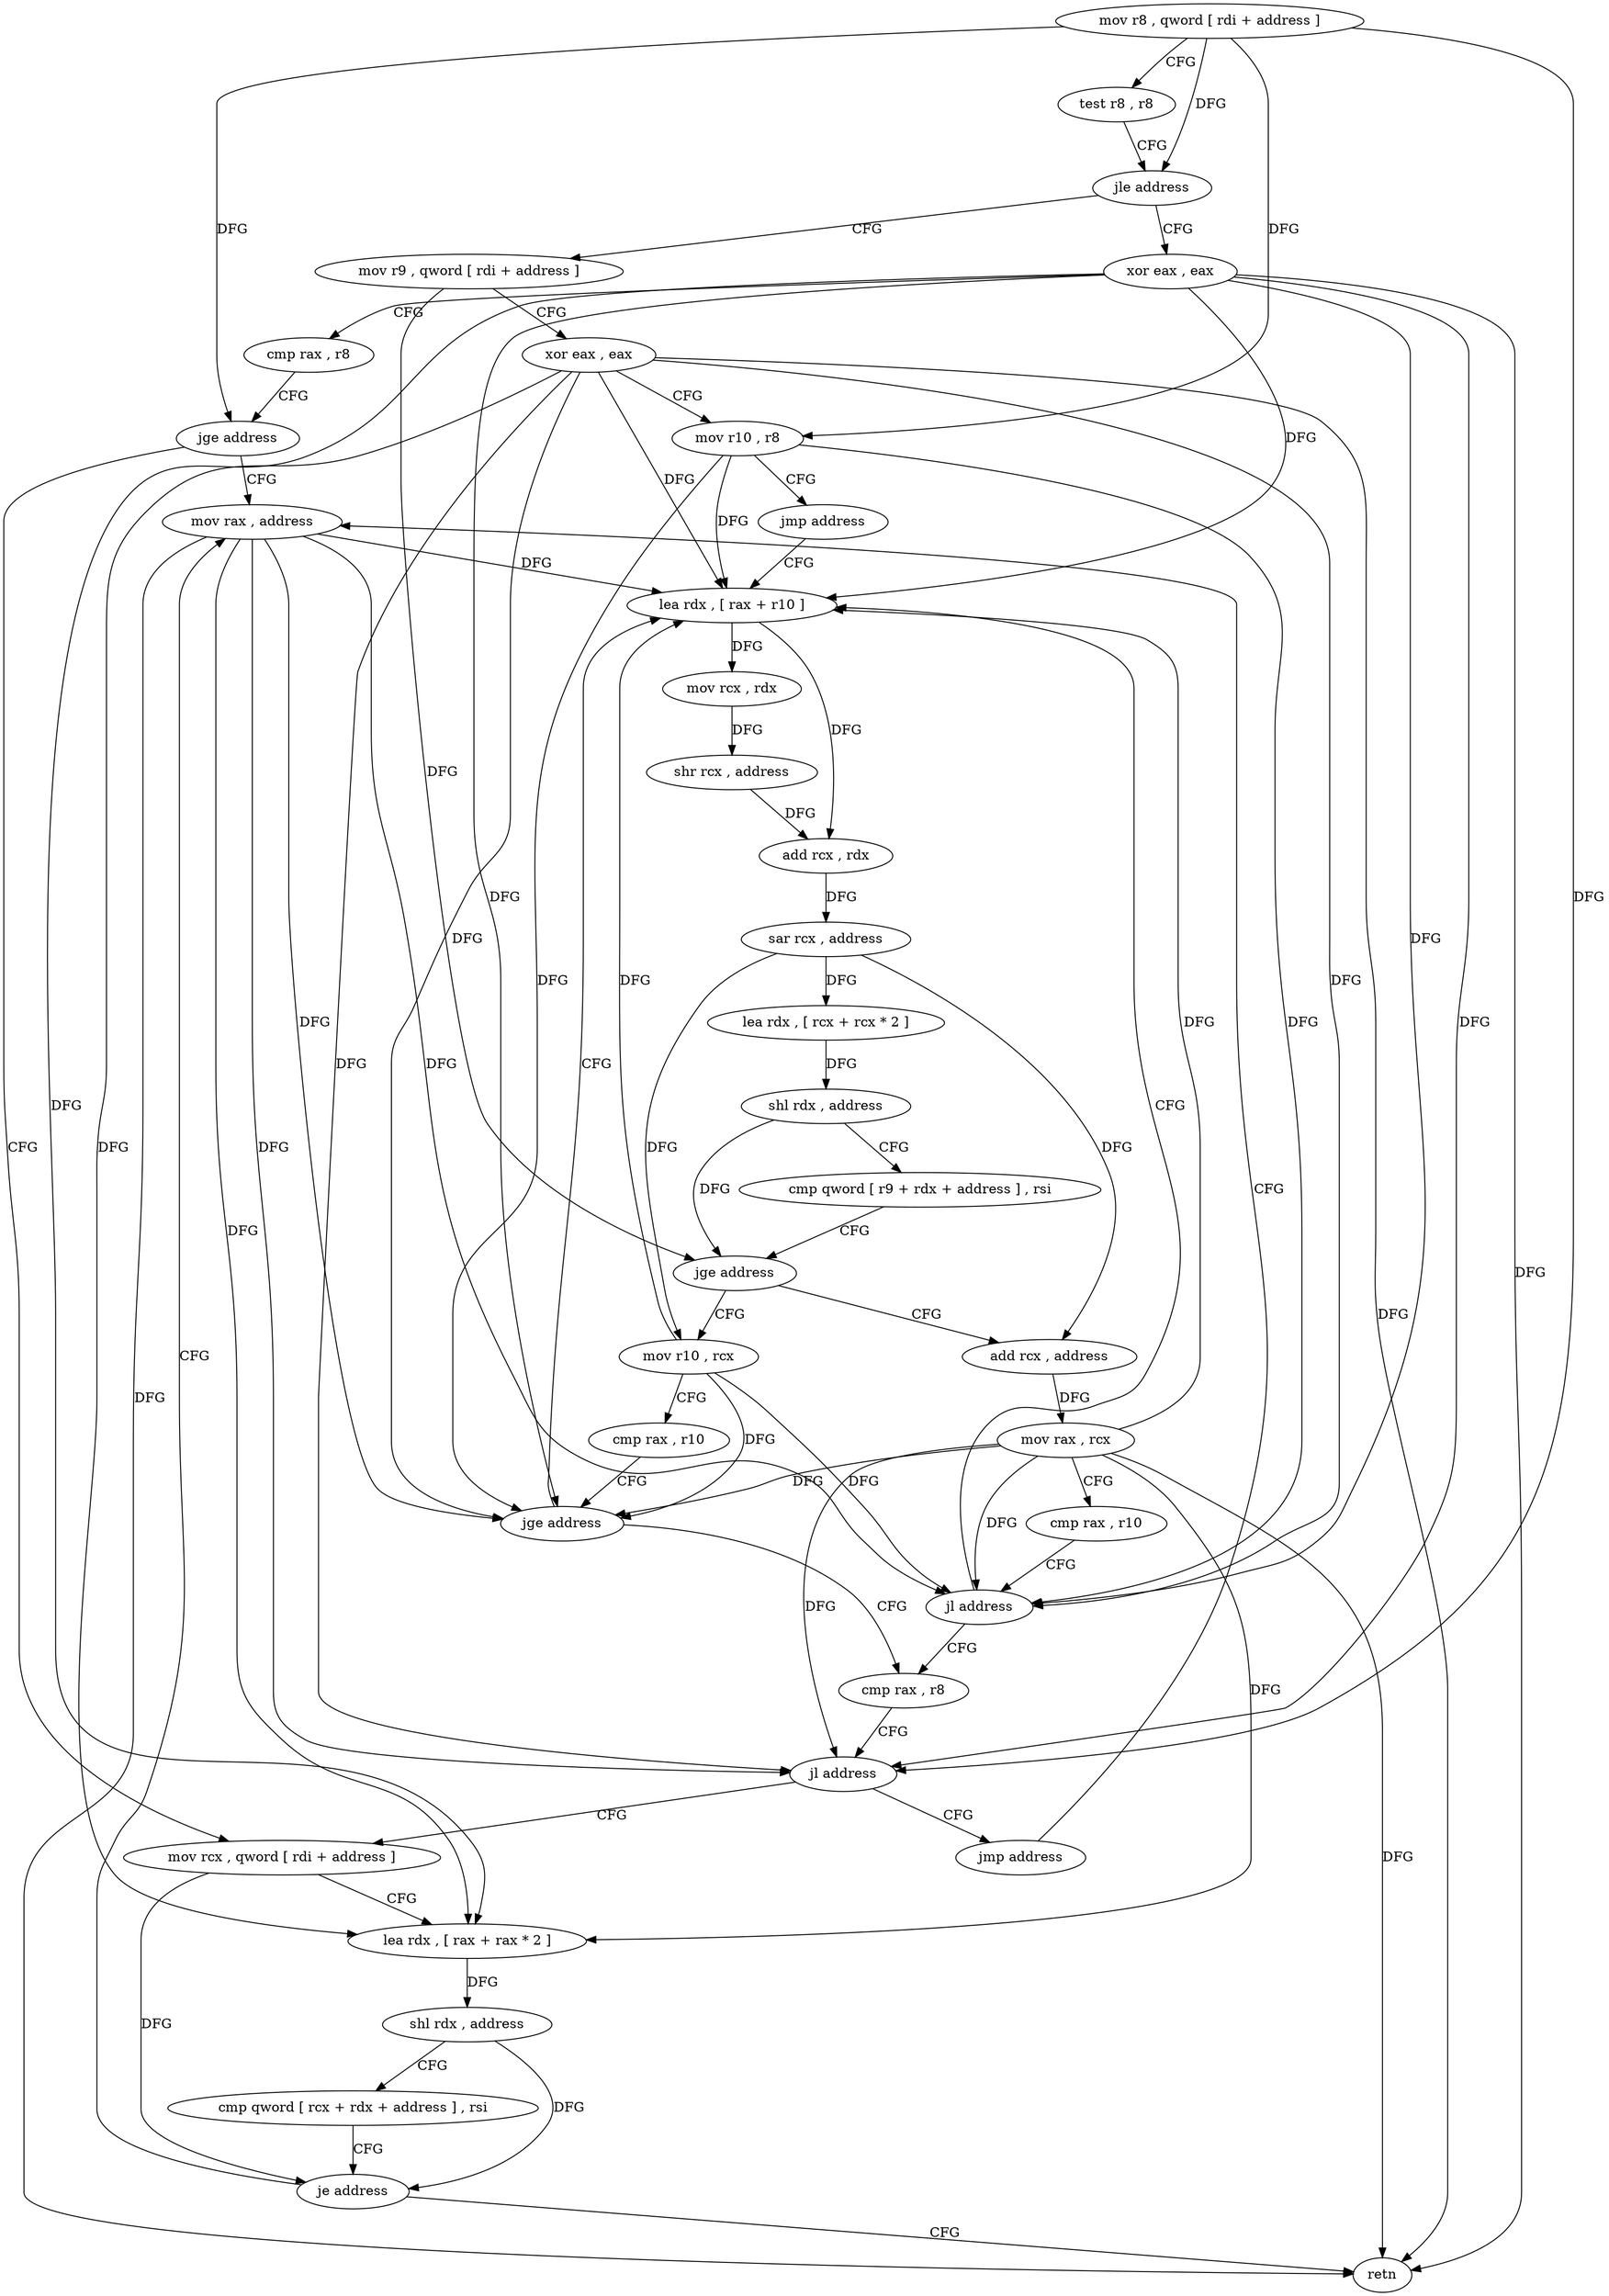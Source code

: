 digraph "func" {
"4251248" [label = "mov r8 , qword [ rdi + address ]" ]
"4251255" [label = "test r8 , r8" ]
"4251258" [label = "jle address" ]
"4251339" [label = "xor eax , eax" ]
"4251260" [label = "mov r9 , qword [ rdi + address ]" ]
"4251341" [label = "cmp rax , r8" ]
"4251344" [label = "jge address" ]
"4251368" [label = "mov rax , address" ]
"4251346" [label = "mov rcx , qword [ rdi + address ]" ]
"4251267" [label = "xor eax , eax" ]
"4251269" [label = "mov r10 , r8" ]
"4251272" [label = "jmp address" ]
"4251288" [label = "lea rdx , [ rax + r10 ]" ]
"4251375" [label = "retn" ]
"4251353" [label = "lea rdx , [ rax + rax * 2 ]" ]
"4251357" [label = "shl rdx , address" ]
"4251361" [label = "cmp qword [ rcx + rdx + address ] , rsi" ]
"4251366" [label = "je address" ]
"4251292" [label = "mov rcx , rdx" ]
"4251295" [label = "shr rcx , address" ]
"4251299" [label = "add rcx , rdx" ]
"4251302" [label = "sar rcx , address" ]
"4251305" [label = "lea rdx , [ rcx + rcx * 2 ]" ]
"4251309" [label = "shl rdx , address" ]
"4251313" [label = "cmp qword [ r9 + rdx + address ] , rsi" ]
"4251318" [label = "jge address" ]
"4251280" [label = "mov r10 , rcx" ]
"4251320" [label = "add rcx , address" ]
"4251283" [label = "cmp rax , r10" ]
"4251286" [label = "jge address" ]
"4251332" [label = "cmp rax , r8" ]
"4251324" [label = "mov rax , rcx" ]
"4251327" [label = "cmp rax , r10" ]
"4251330" [label = "jl address" ]
"4251335" [label = "jl address" ]
"4251337" [label = "jmp address" ]
"4251248" -> "4251255" [ label = "CFG" ]
"4251248" -> "4251258" [ label = "DFG" ]
"4251248" -> "4251344" [ label = "DFG" ]
"4251248" -> "4251269" [ label = "DFG" ]
"4251248" -> "4251335" [ label = "DFG" ]
"4251255" -> "4251258" [ label = "CFG" ]
"4251258" -> "4251339" [ label = "CFG" ]
"4251258" -> "4251260" [ label = "CFG" ]
"4251339" -> "4251341" [ label = "CFG" ]
"4251339" -> "4251353" [ label = "DFG" ]
"4251339" -> "4251288" [ label = "DFG" ]
"4251339" -> "4251375" [ label = "DFG" ]
"4251339" -> "4251286" [ label = "DFG" ]
"4251339" -> "4251330" [ label = "DFG" ]
"4251339" -> "4251335" [ label = "DFG" ]
"4251260" -> "4251267" [ label = "CFG" ]
"4251260" -> "4251318" [ label = "DFG" ]
"4251341" -> "4251344" [ label = "CFG" ]
"4251344" -> "4251368" [ label = "CFG" ]
"4251344" -> "4251346" [ label = "CFG" ]
"4251368" -> "4251375" [ label = "DFG" ]
"4251368" -> "4251353" [ label = "DFG" ]
"4251368" -> "4251288" [ label = "DFG" ]
"4251368" -> "4251286" [ label = "DFG" ]
"4251368" -> "4251330" [ label = "DFG" ]
"4251368" -> "4251335" [ label = "DFG" ]
"4251346" -> "4251353" [ label = "CFG" ]
"4251346" -> "4251366" [ label = "DFG" ]
"4251267" -> "4251269" [ label = "CFG" ]
"4251267" -> "4251353" [ label = "DFG" ]
"4251267" -> "4251288" [ label = "DFG" ]
"4251267" -> "4251375" [ label = "DFG" ]
"4251267" -> "4251286" [ label = "DFG" ]
"4251267" -> "4251330" [ label = "DFG" ]
"4251267" -> "4251335" [ label = "DFG" ]
"4251269" -> "4251272" [ label = "CFG" ]
"4251269" -> "4251288" [ label = "DFG" ]
"4251269" -> "4251286" [ label = "DFG" ]
"4251269" -> "4251330" [ label = "DFG" ]
"4251272" -> "4251288" [ label = "CFG" ]
"4251288" -> "4251292" [ label = "DFG" ]
"4251288" -> "4251299" [ label = "DFG" ]
"4251353" -> "4251357" [ label = "DFG" ]
"4251357" -> "4251361" [ label = "CFG" ]
"4251357" -> "4251366" [ label = "DFG" ]
"4251361" -> "4251366" [ label = "CFG" ]
"4251366" -> "4251375" [ label = "CFG" ]
"4251366" -> "4251368" [ label = "CFG" ]
"4251292" -> "4251295" [ label = "DFG" ]
"4251295" -> "4251299" [ label = "DFG" ]
"4251299" -> "4251302" [ label = "DFG" ]
"4251302" -> "4251305" [ label = "DFG" ]
"4251302" -> "4251280" [ label = "DFG" ]
"4251302" -> "4251320" [ label = "DFG" ]
"4251305" -> "4251309" [ label = "DFG" ]
"4251309" -> "4251313" [ label = "CFG" ]
"4251309" -> "4251318" [ label = "DFG" ]
"4251313" -> "4251318" [ label = "CFG" ]
"4251318" -> "4251280" [ label = "CFG" ]
"4251318" -> "4251320" [ label = "CFG" ]
"4251280" -> "4251283" [ label = "CFG" ]
"4251280" -> "4251288" [ label = "DFG" ]
"4251280" -> "4251286" [ label = "DFG" ]
"4251280" -> "4251330" [ label = "DFG" ]
"4251320" -> "4251324" [ label = "DFG" ]
"4251283" -> "4251286" [ label = "CFG" ]
"4251286" -> "4251332" [ label = "CFG" ]
"4251286" -> "4251288" [ label = "CFG" ]
"4251332" -> "4251335" [ label = "CFG" ]
"4251324" -> "4251327" [ label = "CFG" ]
"4251324" -> "4251353" [ label = "DFG" ]
"4251324" -> "4251288" [ label = "DFG" ]
"4251324" -> "4251375" [ label = "DFG" ]
"4251324" -> "4251286" [ label = "DFG" ]
"4251324" -> "4251330" [ label = "DFG" ]
"4251324" -> "4251335" [ label = "DFG" ]
"4251327" -> "4251330" [ label = "CFG" ]
"4251330" -> "4251288" [ label = "CFG" ]
"4251330" -> "4251332" [ label = "CFG" ]
"4251335" -> "4251346" [ label = "CFG" ]
"4251335" -> "4251337" [ label = "CFG" ]
"4251337" -> "4251368" [ label = "CFG" ]
}
